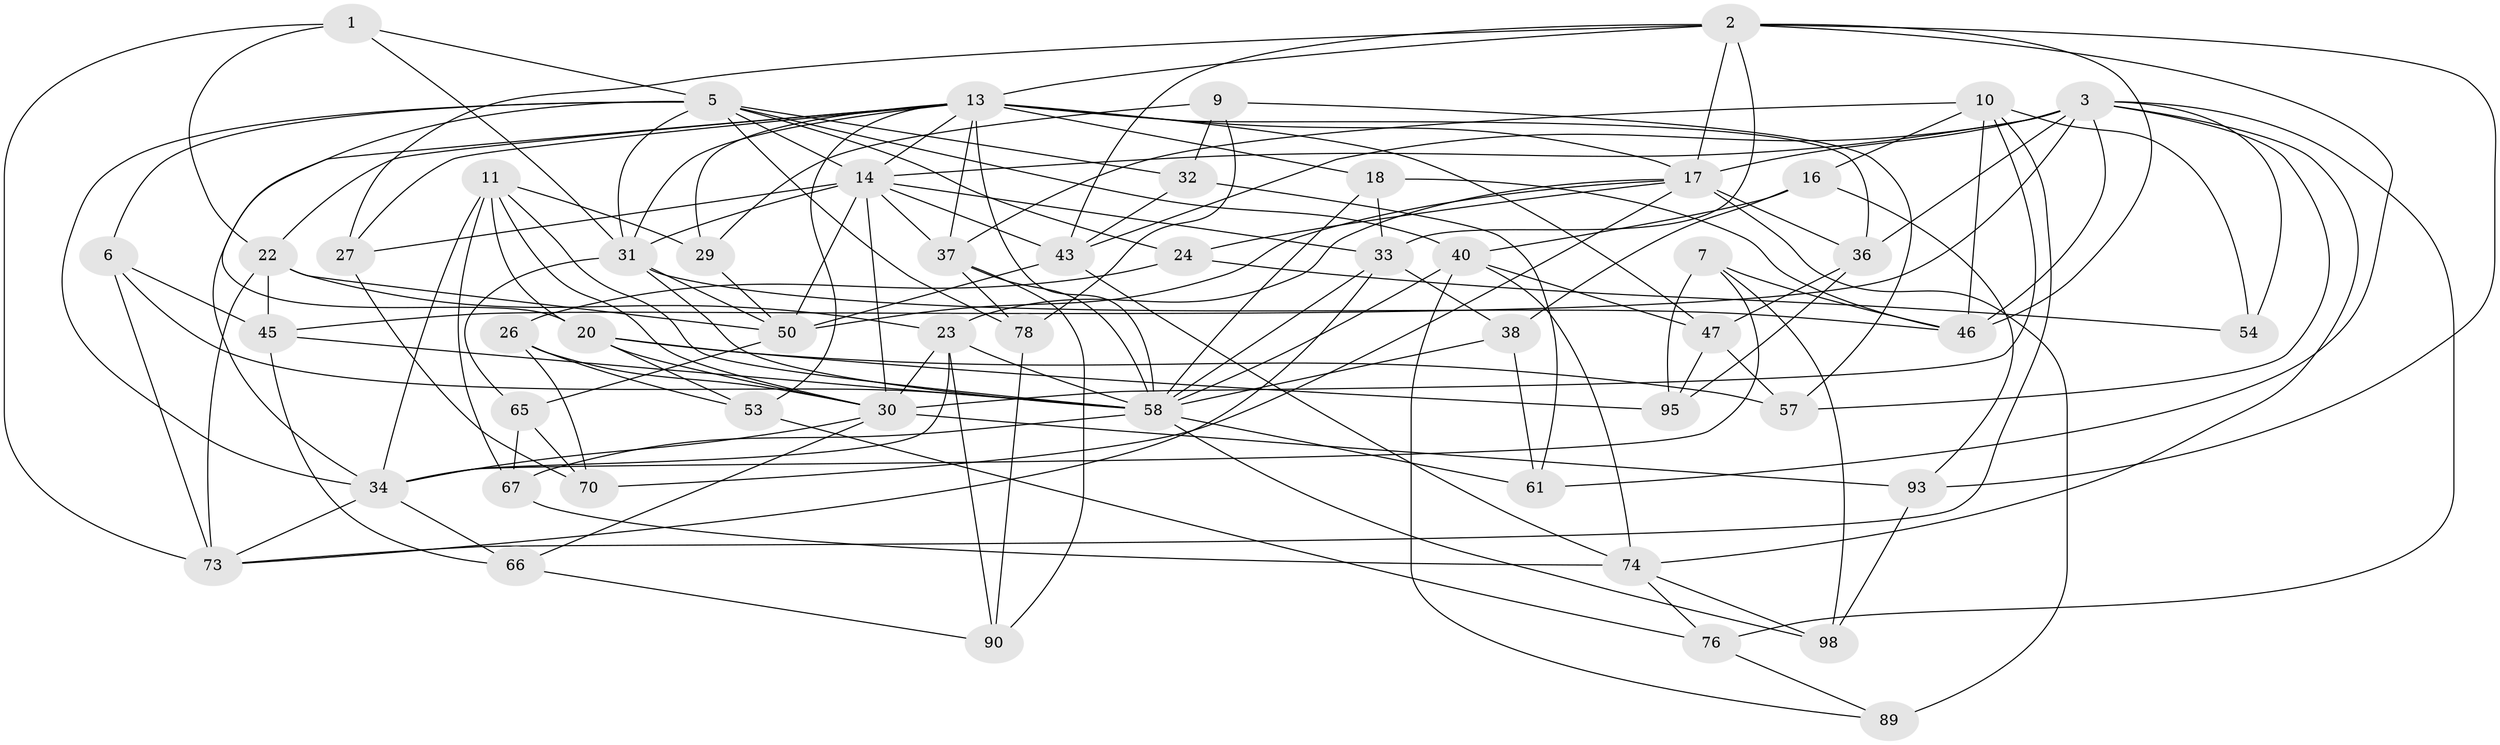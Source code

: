 // original degree distribution, {4: 1.0}
// Generated by graph-tools (version 1.1) at 2025/21/03/04/25 18:21:01]
// undirected, 53 vertices, 150 edges
graph export_dot {
graph [start="1"]
  node [color=gray90,style=filled];
  1;
  2 [super="+68+77"];
  3 [super="+15+12+4"];
  5 [super="+8+28"];
  6;
  7;
  9;
  10 [super="+59"];
  11 [super="+79"];
  13 [super="+83+35"];
  14 [super="+56+19+21"];
  16;
  17 [super="+94+39"];
  18;
  20 [super="+44"];
  22 [super="+82"];
  23 [super="+81"];
  24 [super="+97"];
  26;
  27;
  29;
  30 [super="+99+51"];
  31 [super="+55+72"];
  32;
  33 [super="+91"];
  34 [super="+48+49"];
  36 [super="+41"];
  37 [super="+64"];
  38;
  40 [super="+62"];
  43 [super="+69"];
  45 [super="+85"];
  46 [super="+60"];
  47 [super="+52"];
  50 [super="+92+75"];
  53;
  54;
  57;
  58 [super="+80+63"];
  61;
  65;
  66;
  67;
  70;
  73 [super="+88"];
  74 [super="+86"];
  76;
  78;
  89;
  90;
  93;
  95;
  98;
  1 -- 22;
  1 -- 31;
  1 -- 73;
  1 -- 5;
  2 -- 33;
  2 -- 61;
  2 -- 46;
  2 -- 27;
  2 -- 93;
  2 -- 43;
  2 -- 17;
  2 -- 13;
  3 -- 54;
  3 -- 36;
  3 -- 14;
  3 -- 17 [weight=2];
  3 -- 57;
  3 -- 74;
  3 -- 76;
  3 -- 45 [weight=2];
  3 -- 43;
  3 -- 46;
  5 -- 40;
  5 -- 34;
  5 -- 6;
  5 -- 14;
  5 -- 78;
  5 -- 20;
  5 -- 24;
  5 -- 32;
  5 -- 31;
  6 -- 73;
  6 -- 58;
  6 -- 45;
  7 -- 95;
  7 -- 98;
  7 -- 46;
  7 -- 34;
  9 -- 32;
  9 -- 57;
  9 -- 78;
  9 -- 29;
  10 -- 46;
  10 -- 30;
  10 -- 73;
  10 -- 16;
  10 -- 37;
  10 -- 54;
  11 -- 58;
  11 -- 20;
  11 -- 30;
  11 -- 34;
  11 -- 67;
  11 -- 29;
  13 -- 53;
  13 -- 18;
  13 -- 29;
  13 -- 31;
  13 -- 34;
  13 -- 36 [weight=2];
  13 -- 37;
  13 -- 47 [weight=2];
  13 -- 17;
  13 -- 27;
  13 -- 58;
  13 -- 14;
  13 -- 22;
  14 -- 33;
  14 -- 50 [weight=2];
  14 -- 30 [weight=2];
  14 -- 27;
  14 -- 31;
  14 -- 37;
  14 -- 43;
  16 -- 38;
  16 -- 93;
  16 -- 40;
  17 -- 36;
  17 -- 89 [weight=2];
  17 -- 50;
  17 -- 70;
  17 -- 24 [weight=2];
  17 -- 23;
  18 -- 46;
  18 -- 33;
  18 -- 58;
  20 -- 95;
  20 -- 57;
  20 -- 53;
  20 -- 30;
  22 -- 50;
  22 -- 73;
  22 -- 45;
  22 -- 23;
  23 -- 30;
  23 -- 58;
  23 -- 90;
  23 -- 34;
  24 -- 54 [weight=2];
  24 -- 26;
  26 -- 53;
  26 -- 70;
  26 -- 30;
  27 -- 70;
  29 -- 50;
  30 -- 93;
  30 -- 66;
  30 -- 34;
  31 -- 65;
  31 -- 50;
  31 -- 46;
  31 -- 58;
  32 -- 43;
  32 -- 61;
  33 -- 73;
  33 -- 38;
  33 -- 58;
  34 -- 66;
  34 -- 73;
  36 -- 47;
  36 -- 95;
  37 -- 90;
  37 -- 78;
  37 -- 58;
  38 -- 61;
  38 -- 58;
  40 -- 74;
  40 -- 89;
  40 -- 47;
  40 -- 58;
  43 -- 50;
  43 -- 74;
  45 -- 66;
  45 -- 58;
  47 -- 57;
  47 -- 95;
  50 -- 65;
  53 -- 76;
  58 -- 98;
  58 -- 61;
  58 -- 67;
  65 -- 70;
  65 -- 67;
  66 -- 90;
  67 -- 74;
  74 -- 76;
  74 -- 98;
  76 -- 89;
  78 -- 90;
  93 -- 98;
}
